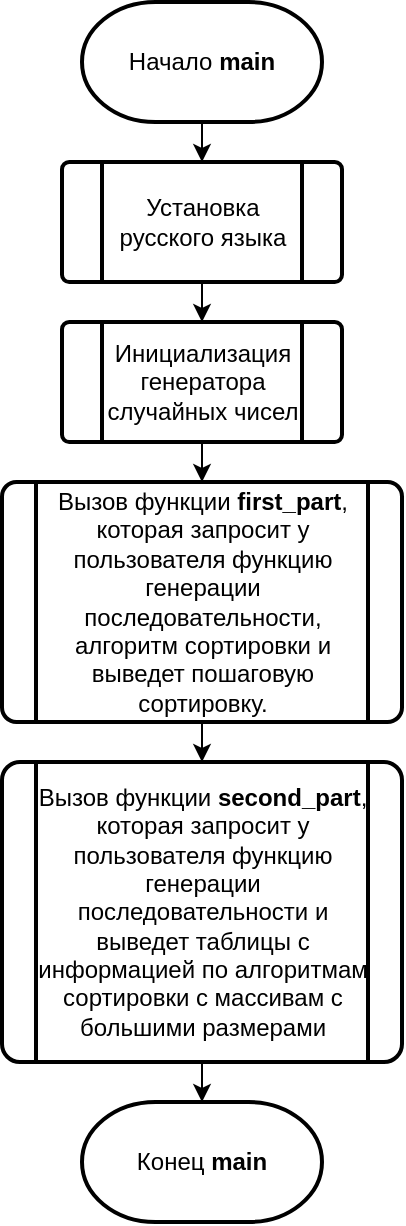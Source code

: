 <mxfile version="16.5.1" type="device" pages="4"><diagram id="jQWmhiagY75tOoah_j5W" name="main"><mxGraphModel dx="626" dy="686" grid="1" gridSize="10" guides="1" tooltips="1" connect="1" arrows="1" fold="1" page="1" pageScale="1" pageWidth="827" pageHeight="1169" math="0" shadow="0"><root><mxCell id="0"/><mxCell id="1" parent="0"/><mxCell id="JNXIPBYyjHzXPScVsk05-8" style="edgeStyle=orthogonalEdgeStyle;rounded=0;orthogonalLoop=1;jettySize=auto;html=1;entryX=0.5;entryY=0;entryDx=0;entryDy=0;" edge="1" parent="1" source="JNXIPBYyjHzXPScVsk05-1" target="JNXIPBYyjHzXPScVsk05-3"><mxGeometry relative="1" as="geometry"/></mxCell><mxCell id="JNXIPBYyjHzXPScVsk05-1" value="Начало &lt;b&gt;main&lt;/b&gt;" style="strokeWidth=2;html=1;shape=mxgraph.flowchart.terminator;whiteSpace=wrap;" vertex="1" parent="1"><mxGeometry x="340" y="160" width="120" height="60" as="geometry"/></mxCell><mxCell id="JNXIPBYyjHzXPScVsk05-2" value="" style="edgeStyle=orthogonalEdgeStyle;rounded=0;orthogonalLoop=1;jettySize=auto;html=1;" edge="1" parent="1" source="JNXIPBYyjHzXPScVsk05-3" target="JNXIPBYyjHzXPScVsk05-5"><mxGeometry relative="1" as="geometry"/></mxCell><mxCell id="JNXIPBYyjHzXPScVsk05-3" value="Установка русского языка" style="verticalLabelPosition=middle;verticalAlign=middle;html=1;shape=process;whiteSpace=wrap;rounded=1;size=0.14;arcSize=6;strokeWidth=2;labelPosition=center;align=center;" vertex="1" parent="1"><mxGeometry x="330" y="240" width="140" height="60" as="geometry"/></mxCell><mxCell id="JNXIPBYyjHzXPScVsk05-4" style="edgeStyle=orthogonalEdgeStyle;rounded=0;orthogonalLoop=1;jettySize=auto;html=1;exitX=0.5;exitY=1;exitDx=0;exitDy=0;entryX=0.5;entryY=0;entryDx=0;entryDy=0;" edge="1" parent="1" source="JNXIPBYyjHzXPScVsk05-5" target="JNXIPBYyjHzXPScVsk05-7"><mxGeometry relative="1" as="geometry"/></mxCell><mxCell id="JNXIPBYyjHzXPScVsk05-5" value="Инициализация генератора случайных чисел" style="verticalLabelPosition=middle;verticalAlign=middle;html=1;shape=process;whiteSpace=wrap;rounded=1;size=0.14;arcSize=6;strokeWidth=2;labelPosition=center;align=center;" vertex="1" parent="1"><mxGeometry x="330" y="320" width="140" height="60" as="geometry"/></mxCell><mxCell id="JNXIPBYyjHzXPScVsk05-6" style="edgeStyle=orthogonalEdgeStyle;rounded=0;orthogonalLoop=1;jettySize=auto;html=1;exitX=0.5;exitY=1;exitDx=0;exitDy=0;entryX=0.5;entryY=0;entryDx=0;entryDy=0;" edge="1" parent="1" source="JNXIPBYyjHzXPScVsk05-7" target="JNXIPBYyjHzXPScVsk05-9"><mxGeometry relative="1" as="geometry"><mxPoint x="400" y="540" as="targetPoint"/></mxGeometry></mxCell><mxCell id="JNXIPBYyjHzXPScVsk05-7" value="Вызов функции &lt;b&gt;first_part&lt;/b&gt;, которая запросит у пользователя функцию генерации последовательности, алгоритм сортировки и выведет пошаговую сортировку." style="verticalLabelPosition=middle;verticalAlign=middle;html=1;shape=process;whiteSpace=wrap;rounded=1;size=0.083;arcSize=6;strokeWidth=2;labelPosition=center;align=center;" vertex="1" parent="1"><mxGeometry x="300" y="400" width="200" height="120" as="geometry"/></mxCell><mxCell id="JNXIPBYyjHzXPScVsk05-11" value="" style="edgeStyle=orthogonalEdgeStyle;rounded=0;orthogonalLoop=1;jettySize=auto;html=1;" edge="1" parent="1" source="JNXIPBYyjHzXPScVsk05-9" target="JNXIPBYyjHzXPScVsk05-10"><mxGeometry relative="1" as="geometry"/></mxCell><mxCell id="JNXIPBYyjHzXPScVsk05-9" value="Вызов функции &lt;b&gt;second_part&lt;/b&gt;, которая запросит у пользователя функцию генерации последовательности и выведет таблицы с информацией по алгоритмам сортировки с массивам с большими размерами" style="verticalLabelPosition=middle;verticalAlign=middle;html=1;shape=process;whiteSpace=wrap;rounded=1;size=0.083;arcSize=6;strokeWidth=2;labelPosition=center;align=center;" vertex="1" parent="1"><mxGeometry x="300" y="540" width="200" height="150" as="geometry"/></mxCell><mxCell id="JNXIPBYyjHzXPScVsk05-10" value="Конец &lt;b&gt;main&lt;/b&gt;" style="strokeWidth=2;html=1;shape=mxgraph.flowchart.terminator;whiteSpace=wrap;labelBackgroundColor=none;fontColor=default;" vertex="1" parent="1"><mxGeometry x="340" y="710" width="120" height="60" as="geometry"/></mxCell></root></mxGraphModel></diagram><diagram id="1diU3UoNpqj4NLpf4lu2" name="selection sort"><mxGraphModel dx="782" dy="857" grid="1" gridSize="10" guides="1" tooltips="1" connect="1" arrows="1" fold="1" page="1" pageScale="1" pageWidth="827" pageHeight="1169" math="0" shadow="0"><root><mxCell id="JR6t8nZK0rttqDRj0EkL-0"/><mxCell id="JR6t8nZK0rttqDRj0EkL-1" parent="JR6t8nZK0rttqDRj0EkL-0"/><mxCell id="JR6t8nZK0rttqDRj0EkL-8" style="edgeStyle=orthogonalEdgeStyle;rounded=0;orthogonalLoop=1;jettySize=auto;html=1;exitX=0.5;exitY=1;exitDx=0;exitDy=0;exitPerimeter=0;entryX=0.5;entryY=0;entryDx=0;entryDy=0;entryPerimeter=0;endArrow=classic;endFill=1;strokeWidth=1;" edge="1" parent="JR6t8nZK0rttqDRj0EkL-1" source="JR6t8nZK0rttqDRj0EkL-2" target="JR6t8nZK0rttqDRj0EkL-5"><mxGeometry relative="1" as="geometry"/></mxCell><mxCell id="JR6t8nZK0rttqDRj0EkL-2" value="Начало &lt;b&gt;selection_sort&lt;/b&gt;" style="strokeWidth=2;html=1;shape=mxgraph.flowchart.terminator;whiteSpace=wrap;" vertex="1" parent="JR6t8nZK0rttqDRj0EkL-1"><mxGeometry x="370" y="180" width="140" height="60" as="geometry"/></mxCell><mxCell id="JR6t8nZK0rttqDRj0EkL-4" value="" style="edgeStyle=orthogonalEdgeStyle;rounded=0;orthogonalLoop=1;jettySize=auto;html=1;endArrow=none;endFill=0;dashed=1;strokeWidth=2;" edge="1" parent="JR6t8nZK0rttqDRj0EkL-1" source="JR6t8nZK0rttqDRj0EkL-3" target="JR6t8nZK0rttqDRj0EkL-2"><mxGeometry relative="1" as="geometry"/></mxCell><mxCell id="JR6t8nZK0rttqDRj0EkL-3" value="&lt;b&gt;arr &lt;/b&gt;- массив для сортировки&lt;br&gt;&lt;b&gt;low &lt;/b&gt;- индекс элемента,&lt;br&gt;с которого начинается сортировка&lt;br&gt;&lt;b&gt;high &lt;/b&gt;- индекс элемента после &lt;br&gt;последнего элемента для сортровки&lt;br&gt;&lt;b&gt;data &lt;/b&gt;- количество сравнений &lt;br&gt;и перестановок" style="strokeWidth=2;html=1;shape=mxgraph.flowchart.annotation_2;align=left;labelPosition=right;pointerEvents=1;" vertex="1" parent="JR6t8nZK0rttqDRj0EkL-1"><mxGeometry x="540" y="160" width="30" height="100" as="geometry"/></mxCell><mxCell id="JR6t8nZK0rttqDRj0EkL-9" value="" style="edgeStyle=orthogonalEdgeStyle;rounded=0;orthogonalLoop=1;jettySize=auto;html=1;endArrow=classic;endFill=1;strokeWidth=1;" edge="1" parent="JR6t8nZK0rttqDRj0EkL-1" source="JR6t8nZK0rttqDRj0EkL-5" target="JR6t8nZK0rttqDRj0EkL-6"><mxGeometry relative="1" as="geometry"/></mxCell><mxCell id="JR6t8nZK0rttqDRj0EkL-5" value="Цикл А:&amp;nbsp; &lt;b&gt;i&lt;/b&gt; = [&lt;b&gt;low&lt;/b&gt;, &lt;b&gt;high&amp;nbsp;&lt;/b&gt;- 1), шаг = 1" style="strokeWidth=2;html=1;shape=mxgraph.flowchart.loop_limit;whiteSpace=wrap;" vertex="1" parent="JR6t8nZK0rttqDRj0EkL-1"><mxGeometry x="340" y="260" width="200" height="50" as="geometry"/></mxCell><mxCell id="JR6t8nZK0rttqDRj0EkL-13" style="edgeStyle=orthogonalEdgeStyle;rounded=0;orthogonalLoop=1;jettySize=auto;html=1;exitX=0.5;exitY=1;exitDx=0;exitDy=0;entryX=0.5;entryY=0;entryDx=0;entryDy=0;entryPerimeter=0;endArrow=classic;endFill=1;strokeWidth=1;" edge="1" parent="JR6t8nZK0rttqDRj0EkL-1" source="JR6t8nZK0rttqDRj0EkL-6" target="JR6t8nZK0rttqDRj0EkL-10"><mxGeometry relative="1" as="geometry"/></mxCell><mxCell id="JR6t8nZK0rttqDRj0EkL-6" value="количество сравнений+=1&lt;br&gt;&lt;b&gt;smallestIndex&lt;/b&gt; = &lt;b&gt;i&lt;/b&gt;" style="rounded=1;whiteSpace=wrap;html=1;absoluteArcSize=1;arcSize=14;strokeWidth=2;shadow=0;glass=0;sketch=0;" vertex="1" parent="JR6t8nZK0rttqDRj0EkL-1"><mxGeometry x="355" y="330" width="170" height="60" as="geometry"/></mxCell><mxCell id="JR6t8nZK0rttqDRj0EkL-14" value="" style="edgeStyle=orthogonalEdgeStyle;rounded=0;orthogonalLoop=1;jettySize=auto;html=1;endArrow=classic;endFill=1;strokeWidth=1;" edge="1" parent="JR6t8nZK0rttqDRj0EkL-1" source="JR6t8nZK0rttqDRj0EkL-10" target="JR6t8nZK0rttqDRj0EkL-11"><mxGeometry relative="1" as="geometry"/></mxCell><mxCell id="JR6t8nZK0rttqDRj0EkL-10" value="Цикл Б:&amp;nbsp; &lt;b&gt;j&lt;/b&gt;&amp;nbsp;= [&lt;b&gt;i&lt;/b&gt;+1,&amp;nbsp;j), шаг = 1" style="strokeWidth=2;html=1;shape=mxgraph.flowchart.loop_limit;whiteSpace=wrap;" vertex="1" parent="JR6t8nZK0rttqDRj0EkL-1"><mxGeometry x="340" y="410" width="200" height="50" as="geometry"/></mxCell><mxCell id="JR6t8nZK0rttqDRj0EkL-17" value="" style="edgeStyle=orthogonalEdgeStyle;rounded=0;orthogonalLoop=1;jettySize=auto;html=1;endArrow=classic;endFill=1;strokeWidth=1;" edge="1" parent="JR6t8nZK0rttqDRj0EkL-1" source="JR6t8nZK0rttqDRj0EkL-11" target="JR6t8nZK0rttqDRj0EkL-15"><mxGeometry relative="1" as="geometry"/></mxCell><mxCell id="JR6t8nZK0rttqDRj0EkL-11" value="количество сравнений+=2" style="rounded=1;whiteSpace=wrap;html=1;absoluteArcSize=1;arcSize=14;strokeWidth=2;shadow=0;glass=0;sketch=0;" vertex="1" parent="JR6t8nZK0rttqDRj0EkL-1"><mxGeometry x="355" y="480" width="170" height="40" as="geometry"/></mxCell><mxCell id="JR6t8nZK0rttqDRj0EkL-25" style="edgeStyle=orthogonalEdgeStyle;rounded=0;orthogonalLoop=1;jettySize=auto;html=1;exitX=1;exitY=0.5;exitDx=0;exitDy=0;exitPerimeter=0;entryX=0.5;entryY=0;entryDx=0;entryDy=0;endArrow=classic;endFill=1;strokeWidth=1;" edge="1" parent="JR6t8nZK0rttqDRj0EkL-1" source="JR6t8nZK0rttqDRj0EkL-15" target="JR6t8nZK0rttqDRj0EkL-18"><mxGeometry relative="1" as="geometry"/></mxCell><mxCell id="oDI8e2zs2qFgYTRVuBQA-2" style="edgeStyle=orthogonalEdgeStyle;rounded=0;orthogonalLoop=1;jettySize=auto;html=1;exitX=0;exitY=0.5;exitDx=0;exitDy=0;exitPerimeter=0;entryX=0.5;entryY=0;entryDx=0;entryDy=0;entryPerimeter=0;endArrow=classic;endFill=1;strokeWidth=1;" edge="1" parent="JR6t8nZK0rttqDRj0EkL-1" source="JR6t8nZK0rttqDRj0EkL-15" target="oDI8e2zs2qFgYTRVuBQA-0"><mxGeometry relative="1" as="geometry"><Array as="points"><mxPoint x="320" y="600"/><mxPoint x="320" y="700"/><mxPoint x="440" y="700"/></Array></mxGeometry></mxCell><mxCell id="JR6t8nZK0rttqDRj0EkL-15" value="&lt;div&gt;&amp;nbsp;Если найден&amp;nbsp;&lt;/div&gt;&lt;b&gt;j&lt;/b&gt;-ый&amp;nbsp;&lt;span&gt;элемент&lt;/span&gt;&lt;span&gt;,&lt;/span&gt;&lt;br&gt;&lt;div&gt;&amp;nbsp;который &amp;lt; элемента под&lt;/div&gt;&lt;div&gt;&amp;nbsp;индексом &lt;b&gt;smallestIndex&lt;/b&gt;&lt;/div&gt;&lt;div&gt;&lt;br&gt;&lt;/div&gt;" style="strokeWidth=2;html=1;shape=mxgraph.flowchart.decision;whiteSpace=wrap;" vertex="1" parent="JR6t8nZK0rttqDRj0EkL-1"><mxGeometry x="340" y="540" width="200" height="120" as="geometry"/></mxCell><mxCell id="oDI8e2zs2qFgYTRVuBQA-3" style="edgeStyle=orthogonalEdgeStyle;rounded=0;orthogonalLoop=1;jettySize=auto;html=1;exitX=0.5;exitY=1;exitDx=0;exitDy=0;entryX=0.5;entryY=0;entryDx=0;entryDy=0;entryPerimeter=0;endArrow=classic;endFill=1;strokeWidth=1;" edge="1" parent="JR6t8nZK0rttqDRj0EkL-1" source="JR6t8nZK0rttqDRj0EkL-18" target="oDI8e2zs2qFgYTRVuBQA-0"><mxGeometry relative="1" as="geometry"/></mxCell><mxCell id="JR6t8nZK0rttqDRj0EkL-18" value="&lt;b&gt;smallestIndex&lt;/b&gt; = &lt;b&gt;j&lt;/b&gt;" style="rounded=1;whiteSpace=wrap;html=1;absoluteArcSize=1;arcSize=14;strokeWidth=2;shadow=0;glass=0;sketch=0;" vertex="1" parent="JR6t8nZK0rttqDRj0EkL-1"><mxGeometry x="510" y="630" width="115" height="40" as="geometry"/></mxCell><mxCell id="JR6t8nZK0rttqDRj0EkL-20" value="ДА" style="text;html=1;align=center;verticalAlign=middle;resizable=0;points=[];autosize=1;strokeColor=none;fillColor=none;" vertex="1" parent="JR6t8nZK0rttqDRj0EkL-1"><mxGeometry x="540" y="580" width="30" height="20" as="geometry"/></mxCell><mxCell id="JR6t8nZK0rttqDRj0EkL-27" value="" style="edgeStyle=orthogonalEdgeStyle;rounded=0;orthogonalLoop=1;jettySize=auto;html=1;endArrow=classic;endFill=1;strokeWidth=1;" edge="1" parent="JR6t8nZK0rttqDRj0EkL-1" source="JR6t8nZK0rttqDRj0EkL-21" target="JR6t8nZK0rttqDRj0EkL-26"><mxGeometry relative="1" as="geometry"/></mxCell><mxCell id="JR6t8nZK0rttqDRj0EkL-21" value="Конец цикла Б" style="strokeWidth=2;html=1;shape=mxgraph.flowchart.loop_limit;whiteSpace=wrap;direction=west;" vertex="1" parent="JR6t8nZK0rttqDRj0EkL-1"><mxGeometry x="340" y="900" width="200" height="60" as="geometry"/></mxCell><mxCell id="JR6t8nZK0rttqDRj0EkL-24" value="НЕТ" style="text;html=1;align=center;verticalAlign=middle;resizable=0;points=[];autosize=1;strokeColor=none;fillColor=none;" vertex="1" parent="JR6t8nZK0rttqDRj0EkL-1"><mxGeometry x="310" y="580" width="40" height="20" as="geometry"/></mxCell><mxCell id="JR6t8nZK0rttqDRj0EkL-29" value="" style="edgeStyle=orthogonalEdgeStyle;rounded=0;orthogonalLoop=1;jettySize=auto;html=1;endArrow=classic;endFill=1;strokeWidth=1;" edge="1" parent="JR6t8nZK0rttqDRj0EkL-1" source="JR6t8nZK0rttqDRj0EkL-26" target="JR6t8nZK0rttqDRj0EkL-28"><mxGeometry relative="1" as="geometry"/></mxCell><mxCell id="JR6t8nZK0rttqDRj0EkL-26" value="количество сравнений+=1" style="rounded=1;whiteSpace=wrap;html=1;absoluteArcSize=1;arcSize=14;strokeWidth=2;shadow=0;glass=0;sketch=0;" vertex="1" parent="JR6t8nZK0rttqDRj0EkL-1"><mxGeometry x="355" y="980" width="170" height="40" as="geometry"/></mxCell><mxCell id="JR6t8nZK0rttqDRj0EkL-31" value="" style="edgeStyle=orthogonalEdgeStyle;rounded=0;orthogonalLoop=1;jettySize=auto;html=1;endArrow=classic;endFill=1;strokeWidth=1;" edge="1" parent="JR6t8nZK0rttqDRj0EkL-1" source="JR6t8nZK0rttqDRj0EkL-28" target="JR6t8nZK0rttqDRj0EkL-30"><mxGeometry relative="1" as="geometry"/></mxCell><mxCell id="JR6t8nZK0rttqDRj0EkL-28" value="перестановка элементов:&lt;br&gt;&lt;b&gt;arr[j]&lt;/b&gt;,&lt;b&gt; arr[smallestIndex]&lt;/b&gt;&lt;br&gt;количество перестановок+=1" style="rounded=1;whiteSpace=wrap;html=1;absoluteArcSize=1;arcSize=14;strokeWidth=2;shadow=0;glass=0;sketch=0;" vertex="1" parent="JR6t8nZK0rttqDRj0EkL-1"><mxGeometry x="350" y="1040" width="180" height="60" as="geometry"/></mxCell><mxCell id="JR6t8nZK0rttqDRj0EkL-34" value="" style="edgeStyle=orthogonalEdgeStyle;rounded=0;orthogonalLoop=1;jettySize=auto;html=1;endArrow=classic;endFill=1;strokeWidth=1;" edge="1" parent="JR6t8nZK0rttqDRj0EkL-1" source="JR6t8nZK0rttqDRj0EkL-30" target="JR6t8nZK0rttqDRj0EkL-33"><mxGeometry relative="1" as="geometry"/></mxCell><mxCell id="JR6t8nZK0rttqDRj0EkL-30" value="Конец цикла А" style="strokeWidth=2;html=1;shape=mxgraph.flowchart.loop_limit;whiteSpace=wrap;direction=west;" vertex="1" parent="JR6t8nZK0rttqDRj0EkL-1"><mxGeometry x="340" y="1120" width="200" height="60" as="geometry"/></mxCell><mxCell id="JR6t8nZK0rttqDRj0EkL-36" value="" style="edgeStyle=orthogonalEdgeStyle;rounded=0;orthogonalLoop=1;jettySize=auto;html=1;endArrow=classic;endFill=1;strokeWidth=1;" edge="1" parent="JR6t8nZK0rttqDRj0EkL-1" source="JR6t8nZK0rttqDRj0EkL-33" target="JR6t8nZK0rttqDRj0EkL-35"><mxGeometry relative="1" as="geometry"/></mxCell><mxCell id="JR6t8nZK0rttqDRj0EkL-33" value="количество сравнений+=1" style="rounded=1;whiteSpace=wrap;html=1;absoluteArcSize=1;arcSize=14;strokeWidth=2;shadow=0;glass=0;sketch=0;" vertex="1" parent="JR6t8nZK0rttqDRj0EkL-1"><mxGeometry x="355" y="1200" width="170" height="40" as="geometry"/></mxCell><mxCell id="JR6t8nZK0rttqDRj0EkL-35" value="Конец&amp;nbsp;&lt;b&gt;selection_sort&lt;/b&gt;" style="strokeWidth=2;html=1;shape=mxgraph.flowchart.terminator;whiteSpace=wrap;" vertex="1" parent="JR6t8nZK0rttqDRj0EkL-1"><mxGeometry x="370" y="1260" width="140" height="60" as="geometry"/></mxCell><mxCell id="oDI8e2zs2qFgYTRVuBQA-0" value="&lt;b&gt;1&lt;/b&gt;" style="verticalLabelPosition=middle;verticalAlign=middle;html=1;shape=mxgraph.flowchart.on-page_reference;strokeWidth=2;labelPosition=center;align=center;" vertex="1" parent="JR6t8nZK0rttqDRj0EkL-1"><mxGeometry x="419" y="730" width="42" height="40" as="geometry"/></mxCell><mxCell id="oDI8e2zs2qFgYTRVuBQA-5" value="" style="edgeStyle=orthogonalEdgeStyle;rounded=0;orthogonalLoop=1;jettySize=auto;html=1;endArrow=classic;endFill=1;strokeWidth=1;" edge="1" parent="JR6t8nZK0rttqDRj0EkL-1" source="oDI8e2zs2qFgYTRVuBQA-4" target="JR6t8nZK0rttqDRj0EkL-21"><mxGeometry relative="1" as="geometry"/></mxCell><mxCell id="oDI8e2zs2qFgYTRVuBQA-4" value="&lt;b&gt;1&lt;/b&gt;" style="verticalLabelPosition=middle;verticalAlign=middle;html=1;shape=mxgraph.flowchart.on-page_reference;strokeWidth=2;labelPosition=center;align=center;" vertex="1" parent="JR6t8nZK0rttqDRj0EkL-1"><mxGeometry x="419" y="840" width="42" height="40" as="geometry"/></mxCell></root></mxGraphModel></diagram><diagram id="PZCjBXh9ZQ-fELkPIF3i" name="quick sort"><mxGraphModel dx="782" dy="857" grid="1" gridSize="10" guides="1" tooltips="1" connect="1" arrows="1" fold="1" page="1" pageScale="1" pageWidth="827" pageHeight="1169" math="0" shadow="0"><root><mxCell id="e3rT2-1h5JACvwFLxlKH-0"/><mxCell id="e3rT2-1h5JACvwFLxlKH-1" parent="e3rT2-1h5JACvwFLxlKH-0"/><mxCell id="YrlpdjJcN3L0ZdYMjGQB-1" value="" style="edgeStyle=orthogonalEdgeStyle;rounded=0;orthogonalLoop=1;jettySize=auto;html=1;endArrow=classic;endFill=1;strokeWidth=1;" edge="1" parent="e3rT2-1h5JACvwFLxlKH-1" source="e3rT2-1h5JACvwFLxlKH-2" target="YrlpdjJcN3L0ZdYMjGQB-0"><mxGeometry relative="1" as="geometry"/></mxCell><mxCell id="e3rT2-1h5JACvwFLxlKH-2" value="Начало &lt;b&gt;quick_sort&lt;/b&gt;" style="strokeWidth=2;html=1;shape=mxgraph.flowchart.terminator;whiteSpace=wrap;" vertex="1" parent="e3rT2-1h5JACvwFLxlKH-1"><mxGeometry x="350" y="60" width="120" height="60" as="geometry"/></mxCell><mxCell id="ouBB3ZrS0zKy0HvrG9-a-1" value="" style="edgeStyle=orthogonalEdgeStyle;rounded=0;orthogonalLoop=1;jettySize=auto;html=1;endArrow=none;endFill=0;strokeWidth=2;dashed=1;" edge="1" parent="e3rT2-1h5JACvwFLxlKH-1" source="ouBB3ZrS0zKy0HvrG9-a-0" target="e3rT2-1h5JACvwFLxlKH-2"><mxGeometry relative="1" as="geometry"/></mxCell><mxCell id="ouBB3ZrS0zKy0HvrG9-a-0" value="&lt;b&gt;arr &lt;/b&gt;- массив для сортировки&lt;br&gt;&lt;b&gt;low &lt;/b&gt;- индекс элемента,&lt;br&gt;с которого начинается сортировка&lt;br&gt;&lt;b&gt;high &lt;/b&gt;- индекс элемента после &lt;br&gt;последнего элемента для сортровки&lt;br&gt;&lt;b&gt;data &lt;/b&gt;- количество сравнений &lt;br&gt;и перестановок" style="strokeWidth=2;html=1;shape=mxgraph.flowchart.annotation_2;align=left;labelPosition=right;pointerEvents=1;" vertex="1" parent="e3rT2-1h5JACvwFLxlKH-1"><mxGeometry x="510" y="40" width="30" height="100" as="geometry"/></mxCell><mxCell id="YrlpdjJcN3L0ZdYMjGQB-3" value="" style="edgeStyle=orthogonalEdgeStyle;rounded=0;orthogonalLoop=1;jettySize=auto;html=1;endArrow=classic;endFill=1;strokeWidth=1;" edge="1" parent="e3rT2-1h5JACvwFLxlKH-1" source="YrlpdjJcN3L0ZdYMjGQB-0" target="YrlpdjJcN3L0ZdYMjGQB-2"><mxGeometry relative="1" as="geometry"/></mxCell><mxCell id="YrlpdjJcN3L0ZdYMjGQB-0" value="количество сравнений+=1" style="rounded=1;whiteSpace=wrap;html=1;absoluteArcSize=1;arcSize=14;strokeWidth=2;shadow=0;glass=0;sketch=0;" vertex="1" parent="e3rT2-1h5JACvwFLxlKH-1"><mxGeometry x="325" y="140" width="170" height="40" as="geometry"/></mxCell><mxCell id="BVGZCL4WaSXhCaaYd38a-2" style="edgeStyle=orthogonalEdgeStyle;rounded=0;orthogonalLoop=1;jettySize=auto;html=1;entryX=0.5;entryY=0;entryDx=0;entryDy=0;endArrow=classic;endFill=1;strokeWidth=1;" edge="1" parent="e3rT2-1h5JACvwFLxlKH-1" source="YrlpdjJcN3L0ZdYMjGQB-2" target="BVGZCL4WaSXhCaaYd38a-1"><mxGeometry relative="1" as="geometry"><Array as="points"><mxPoint x="540" y="230"/></Array></mxGeometry></mxCell><mxCell id="BVGZCL4WaSXhCaaYd38a-11" style="edgeStyle=orthogonalEdgeStyle;rounded=0;orthogonalLoop=1;jettySize=auto;html=1;exitX=0;exitY=0.5;exitDx=0;exitDy=0;exitPerimeter=0;entryX=0.5;entryY=0;entryDx=0;entryDy=0;entryPerimeter=0;endArrow=classic;endFill=1;strokeWidth=1;" edge="1" parent="e3rT2-1h5JACvwFLxlKH-1" source="YrlpdjJcN3L0ZdYMjGQB-2" target="BVGZCL4WaSXhCaaYd38a-9"><mxGeometry relative="1" as="geometry"><Array as="points"><mxPoint x="340" y="230"/><mxPoint x="340" y="520"/><mxPoint x="410" y="520"/></Array></mxGeometry></mxCell><mxCell id="YrlpdjJcN3L0ZdYMjGQB-2" value="&lt;b&gt;low&lt;/b&gt; &amp;lt; &lt;b&gt;high&lt;/b&gt;" style="strokeWidth=2;html=1;shape=mxgraph.flowchart.decision;whiteSpace=wrap;" vertex="1" parent="e3rT2-1h5JACvwFLxlKH-1"><mxGeometry x="360" y="200" width="100" height="60" as="geometry"/></mxCell><mxCell id="BVGZCL4WaSXhCaaYd38a-4" value="" style="edgeStyle=orthogonalEdgeStyle;rounded=0;orthogonalLoop=1;jettySize=auto;html=1;endArrow=classic;endFill=1;strokeWidth=1;" edge="1" parent="e3rT2-1h5JACvwFLxlKH-1" source="BVGZCL4WaSXhCaaYd38a-1" target="BVGZCL4WaSXhCaaYd38a-3"><mxGeometry relative="1" as="geometry"/></mxCell><mxCell id="BVGZCL4WaSXhCaaYd38a-1" value="Вызов&lt;br&gt;&lt;b&gt;partition&lt;/b&gt;(arr, low, high, data),&lt;br&gt;&amp;nbsp;которая вернет индекс опорного элемента в&amp;nbsp;&lt;b&gt;pivot_ind&lt;/b&gt;" style="verticalLabelPosition=middle;verticalAlign=middle;html=1;shape=process;whiteSpace=wrap;rounded=1;size=0.087;arcSize=6;strokeWidth=2;labelPosition=center;align=center;" vertex="1" parent="e3rT2-1h5JACvwFLxlKH-1"><mxGeometry x="400" y="280" width="280" height="60" as="geometry"/></mxCell><mxCell id="BVGZCL4WaSXhCaaYd38a-6" value="" style="edgeStyle=orthogonalEdgeStyle;rounded=0;orthogonalLoop=1;jettySize=auto;html=1;endArrow=classic;endFill=1;strokeWidth=1;" edge="1" parent="e3rT2-1h5JACvwFLxlKH-1" source="BVGZCL4WaSXhCaaYd38a-3" target="BVGZCL4WaSXhCaaYd38a-5"><mxGeometry relative="1" as="geometry"/></mxCell><mxCell id="BVGZCL4WaSXhCaaYd38a-3" value="Рекурсивный вызов&lt;br&gt;&lt;b&gt;quick_sort&lt;/b&gt;(arr, low, pivot_ind, data)" style="verticalLabelPosition=middle;verticalAlign=middle;html=1;shape=process;whiteSpace=wrap;rounded=1;size=0.079;arcSize=6;strokeWidth=2;labelPosition=center;align=center;" vertex="1" parent="e3rT2-1h5JACvwFLxlKH-1"><mxGeometry x="400" y="360" width="280" height="60" as="geometry"/></mxCell><mxCell id="BVGZCL4WaSXhCaaYd38a-10" style="edgeStyle=orthogonalEdgeStyle;rounded=0;orthogonalLoop=1;jettySize=auto;html=1;entryX=0.5;entryY=0;entryDx=0;entryDy=0;entryPerimeter=0;endArrow=classic;endFill=1;strokeWidth=1;" edge="1" parent="e3rT2-1h5JACvwFLxlKH-1" source="BVGZCL4WaSXhCaaYd38a-5" target="BVGZCL4WaSXhCaaYd38a-9"><mxGeometry relative="1" as="geometry"/></mxCell><mxCell id="BVGZCL4WaSXhCaaYd38a-5" value="Рекурсивный вызов&lt;br&gt;&lt;b&gt;quick_sort&lt;/b&gt;(arr, pivot_ind + 1, high, data)" style="verticalLabelPosition=middle;verticalAlign=middle;html=1;shape=process;whiteSpace=wrap;rounded=1;size=0.079;arcSize=6;strokeWidth=2;labelPosition=center;align=center;" vertex="1" parent="e3rT2-1h5JACvwFLxlKH-1"><mxGeometry x="401" y="440" width="278" height="60" as="geometry"/></mxCell><mxCell id="BVGZCL4WaSXhCaaYd38a-7" value="ДА" style="text;html=1;align=center;verticalAlign=middle;resizable=0;points=[];autosize=1;strokeColor=none;fillColor=none;" vertex="1" parent="e3rT2-1h5JACvwFLxlKH-1"><mxGeometry x="455" y="210" width="30" height="20" as="geometry"/></mxCell><mxCell id="BVGZCL4WaSXhCaaYd38a-9" value="Конец&amp;nbsp;&lt;b&gt;quick_sort&lt;/b&gt;" style="strokeWidth=2;html=1;shape=mxgraph.flowchart.terminator;whiteSpace=wrap;" vertex="1" parent="e3rT2-1h5JACvwFLxlKH-1"><mxGeometry x="350" y="540" width="120" height="60" as="geometry"/></mxCell><mxCell id="BVGZCL4WaSXhCaaYd38a-12" value="НЕТ" style="text;html=1;align=center;verticalAlign=middle;resizable=0;points=[];autosize=1;strokeColor=none;fillColor=none;" vertex="1" parent="e3rT2-1h5JACvwFLxlKH-1"><mxGeometry x="325" y="210" width="40" height="20" as="geometry"/></mxCell><mxCell id="BVGZCL4WaSXhCaaYd38a-22" style="edgeStyle=orthogonalEdgeStyle;rounded=0;orthogonalLoop=1;jettySize=auto;html=1;entryX=0.5;entryY=0;entryDx=0;entryDy=0;endArrow=classic;endFill=1;strokeWidth=1;" edge="1" parent="e3rT2-1h5JACvwFLxlKH-1" source="BVGZCL4WaSXhCaaYd38a-13" target="BVGZCL4WaSXhCaaYd38a-19"><mxGeometry relative="1" as="geometry"/></mxCell><mxCell id="BVGZCL4WaSXhCaaYd38a-13" value="Начало &lt;b&gt;partition&lt;/b&gt;" style="strokeWidth=2;html=1;shape=mxgraph.flowchart.terminator;whiteSpace=wrap;" vertex="1" parent="e3rT2-1h5JACvwFLxlKH-1"><mxGeometry x="1000" y="60" width="120" height="60" as="geometry"/></mxCell><mxCell id="BVGZCL4WaSXhCaaYd38a-14" value="" style="edgeStyle=orthogonalEdgeStyle;rounded=0;orthogonalLoop=1;jettySize=auto;html=1;endArrow=none;endFill=0;strokeWidth=2;dashed=1;entryX=1;entryY=0.5;entryDx=0;entryDy=0;entryPerimeter=0;" edge="1" parent="e3rT2-1h5JACvwFLxlKH-1" source="BVGZCL4WaSXhCaaYd38a-15" target="BVGZCL4WaSXhCaaYd38a-13"><mxGeometry relative="1" as="geometry"><mxPoint x="480" y="100" as="targetPoint"/></mxGeometry></mxCell><mxCell id="BVGZCL4WaSXhCaaYd38a-15" value="&lt;b&gt;arr &lt;/b&gt;- массив для сортировки&lt;br&gt;&lt;b&gt;low &lt;/b&gt;- индекс элемента,&lt;br&gt;с которого начинается сортировка&lt;br&gt;&lt;b&gt;high &lt;/b&gt;- индекс элемента после &lt;br&gt;последнего элемента для сортровки&lt;br&gt;&lt;b&gt;data &lt;/b&gt;- количество сравнений &lt;br&gt;и перестановок" style="strokeWidth=2;html=1;shape=mxgraph.flowchart.annotation_2;align=left;labelPosition=right;pointerEvents=1;" vertex="1" parent="e3rT2-1h5JACvwFLxlKH-1"><mxGeometry x="1160" y="40" width="30" height="100" as="geometry"/></mxCell><mxCell id="BVGZCL4WaSXhCaaYd38a-25" value="" style="edgeStyle=orthogonalEdgeStyle;rounded=0;orthogonalLoop=1;jettySize=auto;html=1;endArrow=classic;endFill=1;strokeWidth=1;" edge="1" parent="e3rT2-1h5JACvwFLxlKH-1" source="BVGZCL4WaSXhCaaYd38a-17" target="BVGZCL4WaSXhCaaYd38a-24"><mxGeometry relative="1" as="geometry"/></mxCell><mxCell id="BVGZCL4WaSXhCaaYd38a-17" value="опорный элемент&lt;br&gt;&lt;b&gt;pivot &lt;/b&gt;=&lt;b&gt;&amp;nbsp;arr[high &lt;/b&gt;- 1&lt;b&gt;]&lt;/b&gt;" style="rounded=1;whiteSpace=wrap;html=1;absoluteArcSize=1;arcSize=14;strokeWidth=2;shadow=0;glass=0;sketch=0;" vertex="1" parent="e3rT2-1h5JACvwFLxlKH-1"><mxGeometry x="970" y="220" width="180" height="60" as="geometry"/></mxCell><mxCell id="BVGZCL4WaSXhCaaYd38a-23" style="edgeStyle=orthogonalEdgeStyle;rounded=0;orthogonalLoop=1;jettySize=auto;html=1;exitX=0.5;exitY=1;exitDx=0;exitDy=0;entryX=0.5;entryY=0;entryDx=0;entryDy=0;endArrow=classic;endFill=1;strokeWidth=1;" edge="1" parent="e3rT2-1h5JACvwFLxlKH-1" source="BVGZCL4WaSXhCaaYd38a-19" target="BVGZCL4WaSXhCaaYd38a-17"><mxGeometry relative="1" as="geometry"/></mxCell><mxCell id="BVGZCL4WaSXhCaaYd38a-19" value="индекс опорного элемента &lt;b&gt;out_pivot_ind &lt;/b&gt;= &lt;b&gt;low&lt;/b&gt;" style="rounded=1;whiteSpace=wrap;html=1;absoluteArcSize=1;arcSize=14;strokeWidth=2;shadow=0;glass=0;sketch=0;" vertex="1" parent="e3rT2-1h5JACvwFLxlKH-1"><mxGeometry x="970" y="140" width="180" height="60" as="geometry"/></mxCell><mxCell id="BVGZCL4WaSXhCaaYd38a-27" value="" style="edgeStyle=orthogonalEdgeStyle;rounded=0;orthogonalLoop=1;jettySize=auto;html=1;endArrow=classic;endFill=1;strokeWidth=1;" edge="1" parent="e3rT2-1h5JACvwFLxlKH-1" source="BVGZCL4WaSXhCaaYd38a-24" target="BVGZCL4WaSXhCaaYd38a-26"><mxGeometry relative="1" as="geometry"/></mxCell><mxCell id="BVGZCL4WaSXhCaaYd38a-24" value="Начало А: &lt;b&gt;i&lt;/b&gt;&amp;nbsp;= [&lt;b&gt;low&lt;/b&gt;, &lt;b&gt;high&lt;/b&gt;-1), шаг =1" style="strokeWidth=2;html=1;shape=mxgraph.flowchart.loop_limit;whiteSpace=wrap;" vertex="1" parent="e3rT2-1h5JACvwFLxlKH-1"><mxGeometry x="960" y="300" width="200" height="60" as="geometry"/></mxCell><mxCell id="BVGZCL4WaSXhCaaYd38a-29" value="" style="edgeStyle=orthogonalEdgeStyle;rounded=0;orthogonalLoop=1;jettySize=auto;html=1;endArrow=classic;endFill=1;strokeWidth=1;" edge="1" parent="e3rT2-1h5JACvwFLxlKH-1" source="BVGZCL4WaSXhCaaYd38a-26" target="BVGZCL4WaSXhCaaYd38a-28"><mxGeometry relative="1" as="geometry"/></mxCell><mxCell id="BVGZCL4WaSXhCaaYd38a-26" value="количество сравнений+=2" style="rounded=1;whiteSpace=wrap;html=1;absoluteArcSize=1;arcSize=14;strokeWidth=2;shadow=0;glass=0;sketch=0;" vertex="1" parent="e3rT2-1h5JACvwFLxlKH-1"><mxGeometry x="975" y="380" width="170" height="40" as="geometry"/></mxCell><mxCell id="BVGZCL4WaSXhCaaYd38a-31" style="edgeStyle=orthogonalEdgeStyle;rounded=0;orthogonalLoop=1;jettySize=auto;html=1;exitX=1;exitY=0.5;exitDx=0;exitDy=0;exitPerimeter=0;entryX=0.5;entryY=0;entryDx=0;entryDy=0;endArrow=classic;endFill=1;strokeWidth=1;" edge="1" parent="e3rT2-1h5JACvwFLxlKH-1" source="BVGZCL4WaSXhCaaYd38a-28" target="BVGZCL4WaSXhCaaYd38a-30"><mxGeometry relative="1" as="geometry"/></mxCell><mxCell id="BVGZCL4WaSXhCaaYd38a-36" style="edgeStyle=orthogonalEdgeStyle;rounded=0;orthogonalLoop=1;jettySize=auto;html=1;exitX=0;exitY=0.5;exitDx=0;exitDy=0;exitPerimeter=0;entryX=0.5;entryY=1;entryDx=0;entryDy=0;entryPerimeter=0;endArrow=classic;endFill=1;strokeWidth=1;" edge="1" parent="e3rT2-1h5JACvwFLxlKH-1" source="BVGZCL4WaSXhCaaYd38a-28" target="BVGZCL4WaSXhCaaYd38a-33"><mxGeometry relative="1" as="geometry"><Array as="points"><mxPoint x="945" y="490"/><mxPoint x="945" y="660"/><mxPoint x="1060" y="660"/></Array></mxGeometry></mxCell><mxCell id="BVGZCL4WaSXhCaaYd38a-28" value="если текущий элемент&lt;br&gt;меньше опорного&lt;br&gt;&lt;b&gt;arr[i]&lt;/b&gt; &amp;lt;= &lt;b&gt;pivot&lt;/b&gt;" style="strokeWidth=2;html=1;shape=mxgraph.flowchart.decision;whiteSpace=wrap;" vertex="1" parent="e3rT2-1h5JACvwFLxlKH-1"><mxGeometry x="965" y="440" width="190" height="100" as="geometry"/></mxCell><mxCell id="BVGZCL4WaSXhCaaYd38a-35" style="edgeStyle=orthogonalEdgeStyle;rounded=0;orthogonalLoop=1;jettySize=auto;html=1;entryX=0.5;entryY=1;entryDx=0;entryDy=0;entryPerimeter=0;endArrow=classic;endFill=1;strokeWidth=1;" edge="1" parent="e3rT2-1h5JACvwFLxlKH-1" source="BVGZCL4WaSXhCaaYd38a-30" target="BVGZCL4WaSXhCaaYd38a-33"><mxGeometry relative="1" as="geometry"/></mxCell><mxCell id="BVGZCL4WaSXhCaaYd38a-30" value="количество перемещений+=1&lt;br&gt;смена местами элементов&lt;br&gt;&lt;b&gt;arr[out_pivot_ind]&lt;/b&gt;, &lt;b&gt;arr[i]&lt;br&gt;&lt;/b&gt;увеличение индекса опорного элемента на 1&lt;br&gt;&lt;b&gt;out_pivot_ind+=1&lt;/b&gt;" style="rounded=1;whiteSpace=wrap;html=1;absoluteArcSize=1;arcSize=14;strokeWidth=2;shadow=0;glass=0;sketch=0;" vertex="1" parent="e3rT2-1h5JACvwFLxlKH-1"><mxGeometry x="1090" y="545" width="190" height="95" as="geometry"/></mxCell><mxCell id="BVGZCL4WaSXhCaaYd38a-32" value="ДА" style="text;html=1;align=center;verticalAlign=middle;resizable=0;points=[];autosize=1;strokeColor=none;fillColor=none;" vertex="1" parent="e3rT2-1h5JACvwFLxlKH-1"><mxGeometry x="1145" y="470" width="30" height="20" as="geometry"/></mxCell><mxCell id="BVGZCL4WaSXhCaaYd38a-39" value="" style="edgeStyle=orthogonalEdgeStyle;rounded=0;orthogonalLoop=1;jettySize=auto;html=1;endArrow=classic;endFill=1;strokeWidth=1;" edge="1" parent="e3rT2-1h5JACvwFLxlKH-1" source="BVGZCL4WaSXhCaaYd38a-33" target="BVGZCL4WaSXhCaaYd38a-38"><mxGeometry relative="1" as="geometry"/></mxCell><mxCell id="BVGZCL4WaSXhCaaYd38a-33" value="Конец цикла А" style="strokeWidth=2;html=1;shape=mxgraph.flowchart.loop_limit;whiteSpace=wrap;direction=west;" vertex="1" parent="e3rT2-1h5JACvwFLxlKH-1"><mxGeometry x="960" y="680" width="200" height="60" as="geometry"/></mxCell><mxCell id="BVGZCL4WaSXhCaaYd38a-37" value="НЕТ" style="text;html=1;align=center;verticalAlign=middle;resizable=0;points=[];autosize=1;strokeColor=none;fillColor=none;" vertex="1" parent="e3rT2-1h5JACvwFLxlKH-1"><mxGeometry x="930" y="470" width="40" height="20" as="geometry"/></mxCell><mxCell id="BVGZCL4WaSXhCaaYd38a-42" value="" style="edgeStyle=orthogonalEdgeStyle;rounded=0;orthogonalLoop=1;jettySize=auto;html=1;endArrow=classic;endFill=1;strokeWidth=1;" edge="1" parent="e3rT2-1h5JACvwFLxlKH-1" source="BVGZCL4WaSXhCaaYd38a-38" target="BVGZCL4WaSXhCaaYd38a-41"><mxGeometry relative="1" as="geometry"/></mxCell><mxCell id="BVGZCL4WaSXhCaaYd38a-38" value="количество сравнений+=1" style="rounded=1;whiteSpace=wrap;html=1;absoluteArcSize=1;arcSize=14;strokeWidth=2;shadow=0;glass=0;sketch=0;" vertex="1" parent="e3rT2-1h5JACvwFLxlKH-1"><mxGeometry x="975" y="760" width="170" height="40" as="geometry"/></mxCell><mxCell id="BVGZCL4WaSXhCaaYd38a-44" value="" style="edgeStyle=orthogonalEdgeStyle;rounded=0;orthogonalLoop=1;jettySize=auto;html=1;endArrow=classic;endFill=1;strokeWidth=1;" edge="1" parent="e3rT2-1h5JACvwFLxlKH-1" source="BVGZCL4WaSXhCaaYd38a-41" target="BVGZCL4WaSXhCaaYd38a-43"><mxGeometry relative="1" as="geometry"/></mxCell><mxCell id="BVGZCL4WaSXhCaaYd38a-41" value="количество перемещений+=1&lt;br&gt;смена местами элементов&lt;br&gt;&lt;b&gt;arr[out_pivot_ind]&lt;/b&gt;, &lt;b&gt;arr[high-1]&lt;br&gt;&lt;/b&gt;" style="rounded=1;whiteSpace=wrap;html=1;absoluteArcSize=1;arcSize=14;strokeWidth=2;shadow=0;glass=0;sketch=0;" vertex="1" parent="e3rT2-1h5JACvwFLxlKH-1"><mxGeometry x="965" y="820" width="190" height="60" as="geometry"/></mxCell><mxCell id="BVGZCL4WaSXhCaaYd38a-43" value="Конец&amp;nbsp;&lt;b&gt;partition&lt;/b&gt;" style="strokeWidth=2;html=1;shape=mxgraph.flowchart.terminator;whiteSpace=wrap;" vertex="1" parent="e3rT2-1h5JACvwFLxlKH-1"><mxGeometry x="1000" y="900" width="120" height="60" as="geometry"/></mxCell><mxCell id="BVGZCL4WaSXhCaaYd38a-46" value="" style="edgeStyle=orthogonalEdgeStyle;rounded=0;orthogonalLoop=1;jettySize=auto;html=1;endArrow=none;endFill=0;strokeWidth=2;dashed=1;" edge="1" parent="e3rT2-1h5JACvwFLxlKH-1" source="BVGZCL4WaSXhCaaYd38a-45" target="BVGZCL4WaSXhCaaYd38a-43"><mxGeometry relative="1" as="geometry"/></mxCell><mxCell id="BVGZCL4WaSXhCaaYd38a-45" value="Возвращение&amp;nbsp;&lt;b style=&quot;text-align: center&quot;&gt;out_pivot_ind&lt;/b&gt;" style="strokeWidth=2;html=1;shape=mxgraph.flowchart.annotation_2;align=left;labelPosition=right;pointerEvents=1;" vertex="1" parent="e3rT2-1h5JACvwFLxlKH-1"><mxGeometry x="1160" y="910" width="30" height="40" as="geometry"/></mxCell></root></mxGraphModel></diagram><diagram id="LDcLfJYqQvNCwArm2Nuq" name="improved_quick_sort"><mxGraphModel dx="271" dy="3073" grid="1" gridSize="10" guides="1" tooltips="1" connect="1" arrows="1" fold="1" page="1" pageScale="1" pageWidth="827" pageHeight="1169" math="0" shadow="0"><root><mxCell id="gQVQaedmFFaMHLh32CDr-0"/><mxCell id="gQVQaedmFFaMHLh32CDr-1" parent="gQVQaedmFFaMHLh32CDr-0"/><mxCell id="DkUVD5YEnFtqQ9coUVss-0" style="edgeStyle=orthogonalEdgeStyle;rounded=0;orthogonalLoop=1;jettySize=auto;html=1;entryX=0.5;entryY=0;entryDx=0;entryDy=0;endArrow=classic;endFill=1;strokeWidth=1;" edge="1" parent="gQVQaedmFFaMHLh32CDr-1" source="DkUVD5YEnFtqQ9coUVss-1" target="DkUVD5YEnFtqQ9coUVss-4"><mxGeometry relative="1" as="geometry"><mxPoint x="1060.0" y="10" as="targetPoint"/></mxGeometry></mxCell><mxCell id="DkUVD5YEnFtqQ9coUVss-1" value="Начало &lt;b&gt;improved_quick_sort&lt;/b&gt;" style="strokeWidth=2;html=1;shape=mxgraph.flowchart.terminator;whiteSpace=wrap;" vertex="1" parent="gQVQaedmFFaMHLh32CDr-1"><mxGeometry x="970" y="-70" width="150" height="60" as="geometry"/></mxCell><mxCell id="DkUVD5YEnFtqQ9coUVss-2" value="" style="edgeStyle=orthogonalEdgeStyle;rounded=0;orthogonalLoop=1;jettySize=auto;html=1;endArrow=none;endFill=0;strokeWidth=2;dashed=1;entryX=1;entryY=0.5;entryDx=0;entryDy=0;entryPerimeter=0;" edge="1" parent="gQVQaedmFFaMHLh32CDr-1" source="DkUVD5YEnFtqQ9coUVss-3" target="DkUVD5YEnFtqQ9coUVss-1"><mxGeometry relative="1" as="geometry"><mxPoint x="480" y="-30" as="targetPoint"/></mxGeometry></mxCell><mxCell id="DkUVD5YEnFtqQ9coUVss-3" value="&lt;b&gt;arr &lt;/b&gt;- массив для сортировки&lt;br&gt;&lt;b&gt;low &lt;/b&gt;- индекс элемента,&lt;br&gt;с которого начинается сортировка&lt;br&gt;&lt;b&gt;high &lt;/b&gt;- индекс элемента после &lt;br&gt;последнего элемента для сортровки&lt;br&gt;&lt;b&gt;data &lt;/b&gt;- количество сравнений &lt;br&gt;и перестановок" style="strokeWidth=2;html=1;shape=mxgraph.flowchart.annotation_2;align=left;labelPosition=right;pointerEvents=1;" vertex="1" parent="gQVQaedmFFaMHLh32CDr-1"><mxGeometry x="1160" y="-90" width="30" height="100" as="geometry"/></mxCell><mxCell id="PYiQZDUrRmAK11Y6RZ80-1" style="edgeStyle=orthogonalEdgeStyle;rounded=0;orthogonalLoop=1;jettySize=auto;html=1;exitX=0.5;exitY=1;exitDx=0;exitDy=0;entryX=0.5;entryY=0;entryDx=0;entryDy=0;endArrow=classic;endFill=1;strokeWidth=1;" edge="1" parent="gQVQaedmFFaMHLh32CDr-1" source="DkUVD5YEnFtqQ9coUVss-4" target="PYiQZDUrRmAK11Y6RZ80-0"><mxGeometry relative="1" as="geometry"/></mxCell><mxCell id="DkUVD5YEnFtqQ9coUVss-4" value="сохраняем индекс начала последовательности в переменную&lt;br&gt;&lt;b&gt;left &lt;/b&gt;= &lt;b&gt;low&lt;/b&gt;" style="rounded=1;whiteSpace=wrap;html=1;absoluteArcSize=1;arcSize=14;strokeWidth=2;shadow=0;glass=0;sketch=0;" vertex="1" parent="gQVQaedmFFaMHLh32CDr-1"><mxGeometry x="970" y="10" width="150" height="60" as="geometry"/></mxCell><mxCell id="PYiQZDUrRmAK11Y6RZ80-3" value="" style="edgeStyle=orthogonalEdgeStyle;rounded=0;orthogonalLoop=1;jettySize=auto;html=1;endArrow=classic;endFill=1;strokeWidth=1;" edge="1" parent="gQVQaedmFFaMHLh32CDr-1" source="PYiQZDUrRmAK11Y6RZ80-0" target="PYiQZDUrRmAK11Y6RZ80-2"><mxGeometry relative="1" as="geometry"/></mxCell><mxCell id="PYiQZDUrRmAK11Y6RZ80-0" value="сохраняем индекс конца последовательности в переменную&lt;br&gt;&lt;b&gt;right &lt;/b&gt;=&lt;b&gt; high&lt;/b&gt; - 1" style="rounded=1;whiteSpace=wrap;html=1;absoluteArcSize=1;arcSize=14;strokeWidth=2;shadow=0;glass=0;sketch=0;" vertex="1" parent="gQVQaedmFFaMHLh32CDr-1"><mxGeometry x="970" y="90" width="150" height="60" as="geometry"/></mxCell><mxCell id="PYiQZDUrRmAK11Y6RZ80-5" value="" style="edgeStyle=orthogonalEdgeStyle;rounded=0;orthogonalLoop=1;jettySize=auto;html=1;endArrow=classic;endFill=1;strokeWidth=1;" edge="1" parent="gQVQaedmFFaMHLh32CDr-1" source="PYiQZDUrRmAK11Y6RZ80-2" target="PYiQZDUrRmAK11Y6RZ80-4"><mxGeometry relative="1" as="geometry"/></mxCell><mxCell id="PYiQZDUrRmAK11Y6RZ80-2" value="сохраняем ключевое значение в переменную&lt;br&gt;&lt;b&gt;pivot &lt;/b&gt;= &lt;b&gt;arr&lt;/b&gt;[(&lt;b&gt;left&lt;/b&gt; + &lt;b&gt;right&lt;/b&gt;) / 2]" style="rounded=1;whiteSpace=wrap;html=1;absoluteArcSize=1;arcSize=14;strokeWidth=2;shadow=0;glass=0;sketch=0;" vertex="1" parent="gQVQaedmFFaMHLh32CDr-1"><mxGeometry x="960" y="170" width="170" height="60" as="geometry"/></mxCell><mxCell id="8QN7dTb9aQn1ECXU_c0u-1" value="" style="edgeStyle=orthogonalEdgeStyle;rounded=0;orthogonalLoop=1;jettySize=auto;html=1;endArrow=classic;endFill=1;strokeWidth=1;" edge="1" parent="gQVQaedmFFaMHLh32CDr-1" source="PYiQZDUrRmAK11Y6RZ80-4" target="8QN7dTb9aQn1ECXU_c0u-0"><mxGeometry relative="1" as="geometry"/></mxCell><mxCell id="PYiQZDUrRmAK11Y6RZ80-4" value="Начало А: пока левая граница&lt;br&gt;меньше или равна правой&lt;br&gt;&lt;b&gt;left &lt;/b&gt;&amp;lt;= &lt;b&gt;right&lt;/b&gt;" style="strokeWidth=2;html=1;shape=mxgraph.flowchart.loop_limit;whiteSpace=wrap;" vertex="1" parent="gQVQaedmFFaMHLh32CDr-1"><mxGeometry x="935" y="250" width="220" height="60" as="geometry"/></mxCell><mxCell id="8QN7dTb9aQn1ECXU_c0u-3" value="" style="edgeStyle=orthogonalEdgeStyle;rounded=0;orthogonalLoop=1;jettySize=auto;html=1;endArrow=classic;endFill=1;strokeWidth=1;" edge="1" parent="gQVQaedmFFaMHLh32CDr-1" source="8QN7dTb9aQn1ECXU_c0u-0" target="8QN7dTb9aQn1ECXU_c0u-2"><mxGeometry relative="1" as="geometry"/></mxCell><mxCell id="8QN7dTb9aQn1ECXU_c0u-0" value="количество сравнений+=1" style="rounded=1;whiteSpace=wrap;html=1;absoluteArcSize=1;arcSize=14;strokeWidth=2;shadow=0;glass=0;sketch=0;" vertex="1" parent="gQVQaedmFFaMHLh32CDr-1"><mxGeometry x="960" y="330" width="170" height="40" as="geometry"/></mxCell><mxCell id="8QN7dTb9aQn1ECXU_c0u-5" value="" style="edgeStyle=orthogonalEdgeStyle;rounded=0;orthogonalLoop=1;jettySize=auto;html=1;endArrow=classic;endFill=1;strokeWidth=1;" edge="1" parent="gQVQaedmFFaMHLh32CDr-1" source="8QN7dTb9aQn1ECXU_c0u-2" target="8QN7dTb9aQn1ECXU_c0u-4"><mxGeometry relative="1" as="geometry"/></mxCell><mxCell id="8QN7dTb9aQn1ECXU_c0u-2" value="Начало Б: пока элемент под индексом&lt;br&gt;&lt;b&gt;left &lt;/b&gt;меньше ключевого и &lt;b&gt;left &lt;/b&gt;меньше конца последовательности &lt;b&gt;high&lt;/b&gt;&lt;br&gt;&lt;b&gt;(arr[left] &amp;lt; pivot) &amp;amp;&amp;amp; (left &amp;lt; high)&lt;/b&gt;" style="strokeWidth=2;html=1;shape=mxgraph.flowchart.loop_limit;whiteSpace=wrap;" vertex="1" parent="gQVQaedmFFaMHLh32CDr-1"><mxGeometry x="910" y="390" width="270" height="80" as="geometry"/></mxCell><mxCell id="8QN7dTb9aQn1ECXU_c0u-7" value="" style="edgeStyle=orthogonalEdgeStyle;rounded=0;orthogonalLoop=1;jettySize=auto;html=1;endArrow=classic;endFill=1;strokeWidth=1;" edge="1" parent="gQVQaedmFFaMHLh32CDr-1" source="8QN7dTb9aQn1ECXU_c0u-4" target="8QN7dTb9aQn1ECXU_c0u-6"><mxGeometry relative="1" as="geometry"/></mxCell><mxCell id="8QN7dTb9aQn1ECXU_c0u-4" value="количество сравнений+=2&lt;br&gt;сдивгаем левую границу направо&lt;br&gt;&lt;b&gt;left&lt;/b&gt;++" style="rounded=1;whiteSpace=wrap;html=1;absoluteArcSize=1;arcSize=14;strokeWidth=2;shadow=0;glass=0;sketch=0;" vertex="1" parent="gQVQaedmFFaMHLh32CDr-1"><mxGeometry x="940" y="490" width="210" height="50" as="geometry"/></mxCell><mxCell id="8QN7dTb9aQn1ECXU_c0u-9" value="" style="edgeStyle=orthogonalEdgeStyle;rounded=0;orthogonalLoop=1;jettySize=auto;html=1;endArrow=classic;endFill=1;strokeWidth=1;" edge="1" parent="gQVQaedmFFaMHLh32CDr-1" source="8QN7dTb9aQn1ECXU_c0u-6" target="8QN7dTb9aQn1ECXU_c0u-8"><mxGeometry relative="1" as="geometry"/></mxCell><mxCell id="8QN7dTb9aQn1ECXU_c0u-6" value="Конец цикла Б" style="strokeWidth=2;html=1;shape=mxgraph.flowchart.loop_limit;whiteSpace=wrap;direction=west;" vertex="1" parent="gQVQaedmFFaMHLh32CDr-1"><mxGeometry x="910" y="560" width="270" height="60" as="geometry"/></mxCell><mxCell id="g0SK3oL81H6OaPmG53go-20" value="" style="edgeStyle=orthogonalEdgeStyle;rounded=0;orthogonalLoop=1;jettySize=auto;html=1;endArrow=classic;endFill=1;strokeWidth=1;" edge="1" parent="gQVQaedmFFaMHLh32CDr-1" source="8QN7dTb9aQn1ECXU_c0u-8" target="g0SK3oL81H6OaPmG53go-19"><mxGeometry relative="1" as="geometry"/></mxCell><mxCell id="8QN7dTb9aQn1ECXU_c0u-8" value="количество сравнений+=1" style="rounded=1;whiteSpace=wrap;html=1;absoluteArcSize=1;arcSize=14;strokeWidth=2;shadow=0;glass=0;sketch=0;" vertex="1" parent="gQVQaedmFFaMHLh32CDr-1"><mxGeometry x="960" y="640" width="170" height="40" as="geometry"/></mxCell><mxCell id="8QN7dTb9aQn1ECXU_c0u-10" value="" style="edgeStyle=orthogonalEdgeStyle;rounded=0;orthogonalLoop=1;jettySize=auto;html=1;endArrow=classic;endFill=1;strokeWidth=1;" edge="1" parent="gQVQaedmFFaMHLh32CDr-1" source="8QN7dTb9aQn1ECXU_c0u-11" target="8QN7dTb9aQn1ECXU_c0u-13"><mxGeometry relative="1" as="geometry"/></mxCell><mxCell id="8QN7dTb9aQn1ECXU_c0u-11" value="Начало В: пока элемент под индексом&lt;br&gt;&lt;b&gt;right &lt;/b&gt;больше ключевого и &lt;b&gt;right&lt;/b&gt;&amp;nbsp;больше начала последовательности &lt;b&gt;low&lt;/b&gt;&lt;br&gt;&lt;b&gt;(arr[right] &amp;gt; pivot) &amp;amp;&amp;amp; (right &amp;gt; low)&lt;/b&gt;" style="strokeWidth=2;html=1;shape=mxgraph.flowchart.loop_limit;whiteSpace=wrap;" vertex="1" parent="gQVQaedmFFaMHLh32CDr-1"><mxGeometry x="910" y="830" width="270" height="80" as="geometry"/></mxCell><mxCell id="8QN7dTb9aQn1ECXU_c0u-12" value="" style="edgeStyle=orthogonalEdgeStyle;rounded=0;orthogonalLoop=1;jettySize=auto;html=1;endArrow=classic;endFill=1;strokeWidth=1;" edge="1" parent="gQVQaedmFFaMHLh32CDr-1" source="8QN7dTb9aQn1ECXU_c0u-13" target="8QN7dTb9aQn1ECXU_c0u-15"><mxGeometry relative="1" as="geometry"/></mxCell><mxCell id="8QN7dTb9aQn1ECXU_c0u-13" value="количество сравнений+=2&lt;br&gt;сдивгаем правую границу налево&lt;br&gt;&lt;b&gt;right&lt;/b&gt;--" style="rounded=1;whiteSpace=wrap;html=1;absoluteArcSize=1;arcSize=14;strokeWidth=2;shadow=0;glass=0;sketch=0;" vertex="1" parent="gQVQaedmFFaMHLh32CDr-1"><mxGeometry x="940" y="930" width="210" height="50" as="geometry"/></mxCell><mxCell id="8QN7dTb9aQn1ECXU_c0u-14" value="" style="edgeStyle=orthogonalEdgeStyle;rounded=0;orthogonalLoop=1;jettySize=auto;html=1;endArrow=classic;endFill=1;strokeWidth=1;" edge="1" parent="gQVQaedmFFaMHLh32CDr-1" source="8QN7dTb9aQn1ECXU_c0u-15" target="8QN7dTb9aQn1ECXU_c0u-16"><mxGeometry relative="1" as="geometry"/></mxCell><mxCell id="8QN7dTb9aQn1ECXU_c0u-15" value="Конец цикла В" style="strokeWidth=2;html=1;shape=mxgraph.flowchart.loop_limit;whiteSpace=wrap;direction=west;" vertex="1" parent="gQVQaedmFFaMHLh32CDr-1"><mxGeometry x="910" y="1000" width="270" height="60" as="geometry"/></mxCell><mxCell id="8QN7dTb9aQn1ECXU_c0u-18" value="" style="edgeStyle=orthogonalEdgeStyle;rounded=0;orthogonalLoop=1;jettySize=auto;html=1;endArrow=classic;endFill=1;strokeWidth=1;" edge="1" parent="gQVQaedmFFaMHLh32CDr-1" source="8QN7dTb9aQn1ECXU_c0u-16" target="8QN7dTb9aQn1ECXU_c0u-17"><mxGeometry relative="1" as="geometry"/></mxCell><mxCell id="8QN7dTb9aQn1ECXU_c0u-16" value="количество сравнений+=1" style="rounded=1;whiteSpace=wrap;html=1;absoluteArcSize=1;arcSize=14;strokeWidth=2;shadow=0;glass=0;sketch=0;" vertex="1" parent="gQVQaedmFFaMHLh32CDr-1"><mxGeometry x="960" y="1080" width="170" height="40" as="geometry"/></mxCell><mxCell id="8QN7dTb9aQn1ECXU_c0u-20" style="edgeStyle=orthogonalEdgeStyle;rounded=0;orthogonalLoop=1;jettySize=auto;html=1;exitX=1;exitY=0.5;exitDx=0;exitDy=0;exitPerimeter=0;entryX=0.5;entryY=0;entryDx=0;entryDy=0;endArrow=classic;endFill=1;strokeWidth=1;" edge="1" parent="gQVQaedmFFaMHLh32CDr-1" source="8QN7dTb9aQn1ECXU_c0u-17" target="8QN7dTb9aQn1ECXU_c0u-19"><mxGeometry relative="1" as="geometry"/></mxCell><mxCell id="8QN7dTb9aQn1ECXU_c0u-29" style="edgeStyle=orthogonalEdgeStyle;rounded=0;orthogonalLoop=1;jettySize=auto;html=1;exitX=0;exitY=0.5;exitDx=0;exitDy=0;exitPerimeter=0;entryX=0.5;entryY=0;entryDx=0;entryDy=0;endArrow=classic;endFill=1;strokeWidth=1;" edge="1" parent="gQVQaedmFFaMHLh32CDr-1" source="8QN7dTb9aQn1ECXU_c0u-17" target="8QN7dTb9aQn1ECXU_c0u-27"><mxGeometry relative="1" as="geometry"><Array as="points"><mxPoint x="910" y="1185"/><mxPoint x="910" y="1440"/><mxPoint x="1045" y="1440"/></Array></mxGeometry></mxCell><mxCell id="8QN7dTb9aQn1ECXU_c0u-17" value="если левая граница&lt;br&gt;меньше или равна правой&lt;br&gt;&lt;b&gt;left &amp;lt;= right&lt;/b&gt;" style="strokeWidth=2;html=1;shape=mxgraph.flowchart.decision;whiteSpace=wrap;" vertex="1" parent="gQVQaedmFFaMHLh32CDr-1"><mxGeometry x="930" y="1140" width="230" height="90" as="geometry"/></mxCell><mxCell id="8QN7dTb9aQn1ECXU_c0u-26" style="edgeStyle=orthogonalEdgeStyle;rounded=0;orthogonalLoop=1;jettySize=auto;html=1;exitX=0.5;exitY=1;exitDx=0;exitDy=0;entryX=0.5;entryY=0;entryDx=0;entryDy=0;endArrow=classic;endFill=1;strokeWidth=1;" edge="1" parent="gQVQaedmFFaMHLh32CDr-1" source="8QN7dTb9aQn1ECXU_c0u-19" target="8QN7dTb9aQn1ECXU_c0u-21"><mxGeometry relative="1" as="geometry"/></mxCell><mxCell id="8QN7dTb9aQn1ECXU_c0u-19" value="меняем местами элементы &lt;b&gt;arr[left] &lt;/b&gt;и &lt;b&gt;arr[right]&lt;/b&gt;" style="rounded=1;whiteSpace=wrap;html=1;absoluteArcSize=1;arcSize=14;strokeWidth=2;shadow=0;glass=0;sketch=0;" vertex="1" parent="gQVQaedmFFaMHLh32CDr-1"><mxGeometry x="1110" y="1220" width="170" height="50" as="geometry"/></mxCell><mxCell id="8QN7dTb9aQn1ECXU_c0u-23" value="" style="edgeStyle=orthogonalEdgeStyle;rounded=0;orthogonalLoop=1;jettySize=auto;html=1;endArrow=classic;endFill=1;strokeWidth=1;" edge="1" parent="gQVQaedmFFaMHLh32CDr-1" source="8QN7dTb9aQn1ECXU_c0u-21" target="8QN7dTb9aQn1ECXU_c0u-22"><mxGeometry relative="1" as="geometry"/></mxCell><mxCell id="8QN7dTb9aQn1ECXU_c0u-21" value="количество сравнений+=1" style="rounded=1;whiteSpace=wrap;html=1;absoluteArcSize=1;arcSize=14;strokeWidth=2;shadow=0;glass=0;sketch=0;" vertex="1" parent="gQVQaedmFFaMHLh32CDr-1"><mxGeometry x="1110" y="1290" width="170" height="40" as="geometry"/></mxCell><mxCell id="8QN7dTb9aQn1ECXU_c0u-28" style="edgeStyle=orthogonalEdgeStyle;rounded=0;orthogonalLoop=1;jettySize=auto;html=1;exitX=0.5;exitY=1;exitDx=0;exitDy=0;entryX=0.5;entryY=0;entryDx=0;entryDy=0;endArrow=classic;endFill=1;strokeWidth=1;" edge="1" parent="gQVQaedmFFaMHLh32CDr-1" source="8QN7dTb9aQn1ECXU_c0u-22" target="8QN7dTb9aQn1ECXU_c0u-27"><mxGeometry relative="1" as="geometry"/></mxCell><mxCell id="8QN7dTb9aQn1ECXU_c0u-22" value="сдвиг левой границы направо, сдивг правой границы налево&lt;br&gt;&lt;b&gt;leftt++ right--&lt;/b&gt;" style="rounded=1;whiteSpace=wrap;html=1;absoluteArcSize=1;arcSize=14;strokeWidth=2;shadow=0;glass=0;sketch=0;" vertex="1" parent="gQVQaedmFFaMHLh32CDr-1"><mxGeometry x="1110" y="1350" width="170" height="70" as="geometry"/></mxCell><mxCell id="8QN7dTb9aQn1ECXU_c0u-33" value="" style="edgeStyle=orthogonalEdgeStyle;rounded=0;orthogonalLoop=1;jettySize=auto;html=1;endArrow=classic;endFill=1;strokeWidth=1;" edge="1" parent="gQVQaedmFFaMHLh32CDr-1" source="8QN7dTb9aQn1ECXU_c0u-27" target="8QN7dTb9aQn1ECXU_c0u-32"><mxGeometry relative="1" as="geometry"/></mxCell><mxCell id="8QN7dTb9aQn1ECXU_c0u-27" value="количество сравнений+=1" style="rounded=1;whiteSpace=wrap;html=1;absoluteArcSize=1;arcSize=14;strokeWidth=2;shadow=0;glass=0;sketch=0;" vertex="1" parent="gQVQaedmFFaMHLh32CDr-1"><mxGeometry x="960" y="1460" width="170" height="40" as="geometry"/></mxCell><mxCell id="8QN7dTb9aQn1ECXU_c0u-30" value="ДА" style="text;html=1;align=center;verticalAlign=middle;resizable=0;points=[];autosize=1;strokeColor=none;fillColor=none;" vertex="1" parent="gQVQaedmFFaMHLh32CDr-1"><mxGeometry x="1160" y="1169" width="30" height="20" as="geometry"/></mxCell><mxCell id="8QN7dTb9aQn1ECXU_c0u-31" value="НЕТ" style="text;html=1;align=center;verticalAlign=middle;resizable=0;points=[];autosize=1;strokeColor=none;fillColor=none;" vertex="1" parent="gQVQaedmFFaMHLh32CDr-1"><mxGeometry x="900" y="1169" width="40" height="20" as="geometry"/></mxCell><mxCell id="g0SK3oL81H6OaPmG53go-25" value="" style="edgeStyle=orthogonalEdgeStyle;rounded=0;orthogonalLoop=1;jettySize=auto;html=1;endArrow=classic;endFill=1;strokeWidth=1;" edge="1" parent="gQVQaedmFFaMHLh32CDr-1" source="8QN7dTb9aQn1ECXU_c0u-32" target="g0SK3oL81H6OaPmG53go-24"><mxGeometry relative="1" as="geometry"/></mxCell><mxCell id="8QN7dTb9aQn1ECXU_c0u-32" value="Конец цикла А" style="strokeWidth=2;html=1;shape=mxgraph.flowchart.loop_limit;whiteSpace=wrap;direction=west;" vertex="1" parent="gQVQaedmFFaMHLh32CDr-1"><mxGeometry x="940" y="1520" width="210" height="60" as="geometry"/></mxCell><mxCell id="8QN7dTb9aQn1ECXU_c0u-37" value="" style="edgeStyle=orthogonalEdgeStyle;rounded=0;orthogonalLoop=1;jettySize=auto;html=1;endArrow=classic;endFill=1;strokeWidth=1;" edge="1" parent="gQVQaedmFFaMHLh32CDr-1" source="8QN7dTb9aQn1ECXU_c0u-34" target="8QN7dTb9aQn1ECXU_c0u-36"><mxGeometry relative="1" as="geometry"/></mxCell><mxCell id="8QN7dTb9aQn1ECXU_c0u-34" value="количество сравнений+=1" style="rounded=1;whiteSpace=wrap;html=1;absoluteArcSize=1;arcSize=14;strokeWidth=2;shadow=0;glass=0;sketch=0;" vertex="1" parent="gQVQaedmFFaMHLh32CDr-1"><mxGeometry x="935" y="1810" width="170" height="40" as="geometry"/></mxCell><mxCell id="g0SK3oL81H6OaPmG53go-0" style="edgeStyle=orthogonalEdgeStyle;rounded=0;orthogonalLoop=1;jettySize=auto;html=1;exitX=1;exitY=0.5;exitDx=0;exitDy=0;exitPerimeter=0;entryX=0.5;entryY=0;entryDx=0;entryDy=0;endArrow=classic;endFill=1;strokeWidth=1;" edge="1" parent="gQVQaedmFFaMHLh32CDr-1" source="8QN7dTb9aQn1ECXU_c0u-36" target="8QN7dTb9aQn1ECXU_c0u-38"><mxGeometry relative="1" as="geometry"/></mxCell><mxCell id="g0SK3oL81H6OaPmG53go-3" style="edgeStyle=orthogonalEdgeStyle;rounded=0;orthogonalLoop=1;jettySize=auto;html=1;exitX=0;exitY=0.5;exitDx=0;exitDy=0;exitPerimeter=0;entryX=0.5;entryY=0;entryDx=0;entryDy=0;endArrow=classic;endFill=1;strokeWidth=1;" edge="1" parent="gQVQaedmFFaMHLh32CDr-1" source="8QN7dTb9aQn1ECXU_c0u-36" target="g0SK3oL81H6OaPmG53go-6"><mxGeometry relative="1" as="geometry"><mxPoint x="1020" y="2090" as="targetPoint"/><Array as="points"><mxPoint x="925" y="1920"/><mxPoint x="925" y="2070"/><mxPoint x="1020" y="2070"/></Array></mxGeometry></mxCell><mxCell id="8QN7dTb9aQn1ECXU_c0u-36" value="правая граница&lt;br&gt;больше начала&lt;br&gt;&lt;b&gt;right&lt;/b&gt; &amp;gt; &lt;b&gt;low&lt;/b&gt;&amp;nbsp;" style="strokeWidth=2;html=1;shape=mxgraph.flowchart.decision;whiteSpace=wrap;" vertex="1" parent="gQVQaedmFFaMHLh32CDr-1"><mxGeometry x="945" y="1870" width="150" height="100" as="geometry"/></mxCell><mxCell id="g0SK3oL81H6OaPmG53go-2" style="edgeStyle=orthogonalEdgeStyle;rounded=0;orthogonalLoop=1;jettySize=auto;html=1;exitX=0.5;exitY=1;exitDx=0;exitDy=0;entryX=0.5;entryY=0;entryDx=0;entryDy=0;endArrow=classic;endFill=1;strokeWidth=1;" edge="1" parent="gQVQaedmFFaMHLh32CDr-1" source="8QN7dTb9aQn1ECXU_c0u-38" target="g0SK3oL81H6OaPmG53go-6"><mxGeometry relative="1" as="geometry"><mxPoint x="1020" y="2090" as="targetPoint"/></mxGeometry></mxCell><mxCell id="8QN7dTb9aQn1ECXU_c0u-38" value="Рекурсивный вызов&lt;br&gt;&lt;b&gt;improved_quick_sort(arr, low, right + 1, data)&lt;/b&gt;" style="verticalLabelPosition=middle;verticalAlign=middle;html=1;shape=process;whiteSpace=wrap;rounded=1;size=0.103;arcSize=6;strokeWidth=2;labelPosition=center;align=center;" vertex="1" parent="gQVQaedmFFaMHLh32CDr-1"><mxGeometry x="1072.5" y="1950" width="195" height="100" as="geometry"/></mxCell><mxCell id="g0SK3oL81H6OaPmG53go-4" value="ДА" style="text;html=1;align=center;verticalAlign=middle;resizable=0;points=[];autosize=1;strokeColor=none;fillColor=none;" vertex="1" parent="gQVQaedmFFaMHLh32CDr-1"><mxGeometry x="1095" y="1900" width="30" height="20" as="geometry"/></mxCell><mxCell id="g0SK3oL81H6OaPmG53go-5" value="НЕТ" style="text;html=1;align=center;verticalAlign=middle;resizable=0;points=[];autosize=1;strokeColor=none;fillColor=none;" vertex="1" parent="gQVQaedmFFaMHLh32CDr-1"><mxGeometry x="910" y="1900" width="40" height="20" as="geometry"/></mxCell><mxCell id="g0SK3oL81H6OaPmG53go-6" value="количество сравнений+=1" style="rounded=1;whiteSpace=wrap;html=1;absoluteArcSize=1;arcSize=14;strokeWidth=2;shadow=0;glass=0;sketch=0;" vertex="1" parent="gQVQaedmFFaMHLh32CDr-1"><mxGeometry x="935" y="2090" width="170" height="40" as="geometry"/></mxCell><mxCell id="g0SK3oL81H6OaPmG53go-7" value="" style="edgeStyle=orthogonalEdgeStyle;rounded=0;orthogonalLoop=1;jettySize=auto;html=1;endArrow=classic;endFill=1;strokeWidth=1;exitX=0.5;exitY=1;exitDx=0;exitDy=0;" edge="1" parent="gQVQaedmFFaMHLh32CDr-1" target="g0SK3oL81H6OaPmG53go-10" source="g0SK3oL81H6OaPmG53go-6"><mxGeometry relative="1" as="geometry"><mxPoint x="1015" y="2140" as="sourcePoint"/></mxGeometry></mxCell><mxCell id="g0SK3oL81H6OaPmG53go-8" style="edgeStyle=orthogonalEdgeStyle;rounded=0;orthogonalLoop=1;jettySize=auto;html=1;exitX=1;exitY=0.5;exitDx=0;exitDy=0;exitPerimeter=0;entryX=0.5;entryY=0;entryDx=0;entryDy=0;endArrow=classic;endFill=1;strokeWidth=1;" edge="1" parent="gQVQaedmFFaMHLh32CDr-1" source="g0SK3oL81H6OaPmG53go-10" target="g0SK3oL81H6OaPmG53go-12"><mxGeometry relative="1" as="geometry"/></mxCell><mxCell id="g0SK3oL81H6OaPmG53go-9" style="edgeStyle=orthogonalEdgeStyle;rounded=0;orthogonalLoop=1;jettySize=auto;html=1;exitX=0;exitY=0.5;exitDx=0;exitDy=0;exitPerimeter=0;entryX=0.5;entryY=0;entryDx=0;entryDy=0;endArrow=classic;endFill=1;strokeWidth=1;" edge="1" parent="gQVQaedmFFaMHLh32CDr-1" source="g0SK3oL81H6OaPmG53go-10" target="g0SK3oL81H6OaPmG53go-15"><mxGeometry relative="1" as="geometry"><mxPoint x="1020" y="2370" as="targetPoint"/><Array as="points"><mxPoint x="925" y="2200"/><mxPoint x="925" y="2350"/><mxPoint x="1020" y="2350"/></Array></mxGeometry></mxCell><mxCell id="g0SK3oL81H6OaPmG53go-10" value="левая граница&lt;br&gt;меньше конца отрезка&lt;br&gt;&lt;b&gt;left&lt;/b&gt; &amp;lt; &lt;b&gt;high&lt;/b&gt;&amp;nbsp;" style="strokeWidth=2;html=1;shape=mxgraph.flowchart.decision;whiteSpace=wrap;" vertex="1" parent="gQVQaedmFFaMHLh32CDr-1"><mxGeometry x="945" y="2150" width="150" height="100" as="geometry"/></mxCell><mxCell id="g0SK3oL81H6OaPmG53go-11" style="edgeStyle=orthogonalEdgeStyle;rounded=0;orthogonalLoop=1;jettySize=auto;html=1;exitX=0.5;exitY=1;exitDx=0;exitDy=0;entryX=0.5;entryY=0;entryDx=0;entryDy=0;endArrow=classic;endFill=1;strokeWidth=1;" edge="1" parent="gQVQaedmFFaMHLh32CDr-1" source="g0SK3oL81H6OaPmG53go-12" target="g0SK3oL81H6OaPmG53go-15"><mxGeometry relative="1" as="geometry"><mxPoint x="1020" y="2370" as="targetPoint"/></mxGeometry></mxCell><mxCell id="g0SK3oL81H6OaPmG53go-12" value="Рекурсивный вызов&lt;br&gt;&lt;b&gt;improved_quick_sort(arr, left, high, data)&lt;/b&gt;" style="verticalLabelPosition=middle;verticalAlign=middle;html=1;shape=process;whiteSpace=wrap;rounded=1;size=0.103;arcSize=6;strokeWidth=2;labelPosition=center;align=center;" vertex="1" parent="gQVQaedmFFaMHLh32CDr-1"><mxGeometry x="1072.5" y="2230" width="195" height="100" as="geometry"/></mxCell><mxCell id="g0SK3oL81H6OaPmG53go-13" value="ДА" style="text;html=1;align=center;verticalAlign=middle;resizable=0;points=[];autosize=1;strokeColor=none;fillColor=none;" vertex="1" parent="gQVQaedmFFaMHLh32CDr-1"><mxGeometry x="1095" y="2180" width="30" height="20" as="geometry"/></mxCell><mxCell id="g0SK3oL81H6OaPmG53go-14" value="НЕТ" style="text;html=1;align=center;verticalAlign=middle;resizable=0;points=[];autosize=1;strokeColor=none;fillColor=none;" vertex="1" parent="gQVQaedmFFaMHLh32CDr-1"><mxGeometry x="910" y="2180" width="40" height="20" as="geometry"/></mxCell><mxCell id="g0SK3oL81H6OaPmG53go-18" value="" style="edgeStyle=orthogonalEdgeStyle;rounded=0;orthogonalLoop=1;jettySize=auto;html=1;endArrow=classic;endFill=1;strokeWidth=1;" edge="1" parent="gQVQaedmFFaMHLh32CDr-1" source="g0SK3oL81H6OaPmG53go-15" target="g0SK3oL81H6OaPmG53go-17"><mxGeometry relative="1" as="geometry"/></mxCell><mxCell id="g0SK3oL81H6OaPmG53go-15" value="количество сравнений+=1" style="rounded=1;whiteSpace=wrap;html=1;absoluteArcSize=1;arcSize=14;strokeWidth=2;shadow=0;glass=0;sketch=0;" vertex="1" parent="gQVQaedmFFaMHLh32CDr-1"><mxGeometry x="935" y="2370" width="170" height="40" as="geometry"/></mxCell><mxCell id="g0SK3oL81H6OaPmG53go-17" value="Начало &lt;b&gt;improved_quick_sort&lt;/b&gt;" style="strokeWidth=2;html=1;shape=mxgraph.flowchart.terminator;whiteSpace=wrap;" vertex="1" parent="gQVQaedmFFaMHLh32CDr-1"><mxGeometry x="945" y="2430" width="150" height="60" as="geometry"/></mxCell><mxCell id="g0SK3oL81H6OaPmG53go-19" value="1" style="verticalLabelPosition=middle;verticalAlign=middle;html=1;shape=mxgraph.flowchart.on-page_reference;strokeWidth=2;labelPosition=center;align=center;" vertex="1" parent="gQVQaedmFFaMHLh32CDr-1"><mxGeometry x="1025" y="710" width="40" height="40" as="geometry"/></mxCell><mxCell id="g0SK3oL81H6OaPmG53go-23" value="" style="edgeStyle=orthogonalEdgeStyle;rounded=0;orthogonalLoop=1;jettySize=auto;html=1;endArrow=classic;endFill=1;strokeWidth=1;" edge="1" parent="gQVQaedmFFaMHLh32CDr-1" source="g0SK3oL81H6OaPmG53go-22" target="8QN7dTb9aQn1ECXU_c0u-11"><mxGeometry relative="1" as="geometry"/></mxCell><mxCell id="g0SK3oL81H6OaPmG53go-22" value="1" style="verticalLabelPosition=middle;verticalAlign=middle;html=1;shape=mxgraph.flowchart.on-page_reference;strokeWidth=2;labelPosition=center;align=center;" vertex="1" parent="gQVQaedmFFaMHLh32CDr-1"><mxGeometry x="1025" y="770" width="40" height="40" as="geometry"/></mxCell><mxCell id="g0SK3oL81H6OaPmG53go-24" value="2" style="verticalLabelPosition=middle;verticalAlign=middle;html=1;shape=mxgraph.flowchart.on-page_reference;strokeWidth=2;labelPosition=center;align=center;" vertex="1" parent="gQVQaedmFFaMHLh32CDr-1"><mxGeometry x="1020" y="1600" width="50" height="50" as="geometry"/></mxCell><mxCell id="g0SK3oL81H6OaPmG53go-28" style="edgeStyle=orthogonalEdgeStyle;rounded=0;orthogonalLoop=1;jettySize=auto;html=1;exitX=0.5;exitY=1;exitDx=0;exitDy=0;exitPerimeter=0;entryX=0.5;entryY=0;entryDx=0;entryDy=0;endArrow=classic;endFill=1;strokeWidth=1;" edge="1" parent="gQVQaedmFFaMHLh32CDr-1" source="g0SK3oL81H6OaPmG53go-26" target="8QN7dTb9aQn1ECXU_c0u-34"><mxGeometry relative="1" as="geometry"/></mxCell><mxCell id="g0SK3oL81H6OaPmG53go-26" value="2" style="verticalLabelPosition=middle;verticalAlign=middle;html=1;shape=mxgraph.flowchart.on-page_reference;strokeWidth=2;labelPosition=center;align=center;" vertex="1" parent="gQVQaedmFFaMHLh32CDr-1"><mxGeometry x="995" y="1740" width="50" height="50" as="geometry"/></mxCell></root></mxGraphModel></diagram></mxfile>